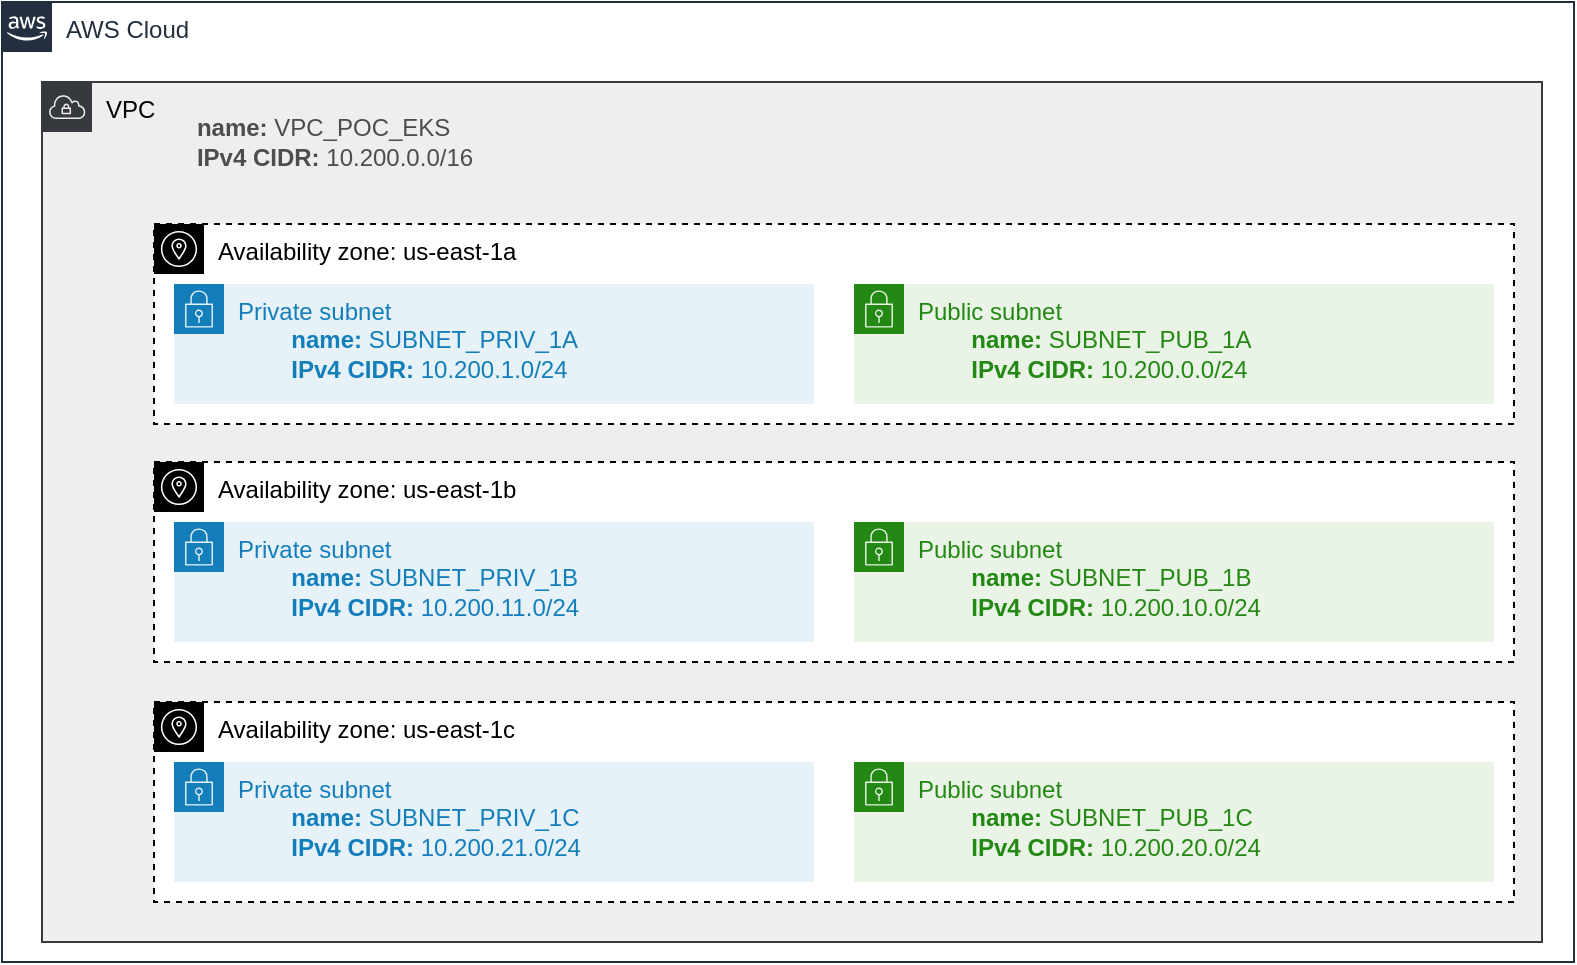 <mxfile version="20.2.3" type="device" pages="2"><diagram id="Ht1M8jgEwFfnCIfOTk4-" name="1-Subnets"><mxGraphModel dx="868" dy="545" grid="1" gridSize="10" guides="1" tooltips="1" connect="1" arrows="1" fold="1" page="1" pageScale="1" pageWidth="1169" pageHeight="827" math="0" shadow="0"><root><mxCell id="0"/><mxCell id="1" parent="0"/><mxCell id="768oJh5gv7UrBrMO185p-5" value="AWS Cloud" style="points=[[0,0],[0.25,0],[0.5,0],[0.75,0],[1,0],[1,0.25],[1,0.5],[1,0.75],[1,1],[0.75,1],[0.5,1],[0.25,1],[0,1],[0,0.75],[0,0.5],[0,0.25]];outlineConnect=0;gradientColor=none;html=1;whiteSpace=wrap;fontSize=12;fontStyle=0;shape=mxgraph.aws4.group;grIcon=mxgraph.aws4.group_aws_cloud_alt;strokeColor=#232F3E;fillColor=none;verticalAlign=top;align=left;spacingLeft=30;fontColor=#232F3E;dashed=0;labelBackgroundColor=#ffffff;container=0;pointerEvents=0;collapsible=0;recursiveResize=0;" parent="1" vertex="1"><mxGeometry x="30" y="50" width="786" height="480" as="geometry"/></mxCell><mxCell id="768oJh5gv7UrBrMO185p-48" value="VPC" style="sketch=0;outlineConnect=0;html=1;whiteSpace=wrap;fontSize=12;fontStyle=0;shape=mxgraph.aws4.group;grIcon=mxgraph.aws4.group_vpc;strokeColor=#36393d;fillColor=#eeeeee;verticalAlign=top;align=left;spacingLeft=30;dashed=0;" parent="1" vertex="1"><mxGeometry x="50" y="90" width="750" height="430" as="geometry"/></mxCell><mxCell id="768oJh5gv7UrBrMO185p-39" value="Availability zone: us-east-1c" style="sketch=0;outlineConnect=0;html=1;whiteSpace=wrap;fontSize=12;fontStyle=0;shape=mxgraph.aws4.group;grIcon=mxgraph.aws4.group_availability_zone;verticalAlign=top;align=left;spacingLeft=30;dashed=1;" parent="1" vertex="1"><mxGeometry x="106" y="400" width="680" height="100" as="geometry"/></mxCell><mxCell id="768oJh5gv7UrBrMO185p-37" value="Availability zone: us-east-1b" style="sketch=0;outlineConnect=0;html=1;whiteSpace=wrap;fontSize=12;fontStyle=0;shape=mxgraph.aws4.group;grIcon=mxgraph.aws4.group_availability_zone;verticalAlign=top;align=left;spacingLeft=30;dashed=1;" parent="1" vertex="1"><mxGeometry x="106" y="280" width="680" height="100" as="geometry"/></mxCell><mxCell id="768oJh5gv7UrBrMO185p-36" value="Availability zone: us-east-1a" style="sketch=0;outlineConnect=0;html=1;whiteSpace=wrap;fontSize=12;fontStyle=0;shape=mxgraph.aws4.group;grIcon=mxgraph.aws4.group_availability_zone;verticalAlign=top;align=left;spacingLeft=30;dashed=1;" parent="1" vertex="1"><mxGeometry x="106" y="161" width="680" height="100" as="geometry"/></mxCell><mxCell id="768oJh5gv7UrBrMO185p-13" value="Private subnet&lt;br&gt;&lt;span style=&quot;&quot;&gt;&#9;&lt;/span&gt;&lt;span style=&quot;white-space: pre;&quot;&gt;&#9;&lt;/span&gt;&lt;b&gt;name:&lt;/b&gt;&amp;nbsp;SUBNET_PRIV_1A&lt;br&gt;&lt;span style=&quot;&quot;&gt;&#9;&lt;/span&gt;&lt;span style=&quot;white-space: pre;&quot;&gt;&#9;&lt;/span&gt;&lt;b&gt;IPv4 CIDR:&lt;/b&gt; 10.200.1.0/24" style="points=[[0,0],[0.25,0],[0.5,0],[0.75,0],[1,0],[1,0.25],[1,0.5],[1,0.75],[1,1],[0.75,1],[0.5,1],[0.25,1],[0,1],[0,0.75],[0,0.5],[0,0.25]];outlineConnect=0;gradientColor=none;html=1;whiteSpace=wrap;fontSize=12;fontStyle=0;container=1;pointerEvents=0;collapsible=0;recursiveResize=0;shape=mxgraph.aws4.group;grIcon=mxgraph.aws4.group_security_group;grStroke=0;strokeColor=#147EBA;fillColor=#E6F2F8;verticalAlign=top;align=left;spacingLeft=30;fontColor=#147EBA;dashed=0;" parent="1" vertex="1"><mxGeometry x="116" y="191" width="320" height="60" as="geometry"/></mxCell><mxCell id="768oJh5gv7UrBrMO185p-25" value="Private subnet&lt;br&gt;&lt;span style=&quot;&quot;&gt;&#9;&lt;/span&gt;&lt;span style=&quot;&quot;&gt;&#9;&lt;/span&gt;&lt;b&gt;&lt;span style=&quot;&quot;&gt;&#9;&lt;/span&gt;&lt;span style=&quot;white-space: pre;&quot;&gt;&#9;&lt;/span&gt;name:&lt;/b&gt;&amp;nbsp;SUBNET_PRIV_1B&lt;br&gt;&lt;span style=&quot;&quot;&gt;&#9;&lt;/span&gt;&lt;span style=&quot;&quot;&gt;&#9;&lt;/span&gt;&lt;b&gt;&lt;span style=&quot;&quot;&gt;&#9;&lt;/span&gt;&lt;/b&gt;&lt;b&gt;&lt;span style=&quot;white-space: pre;&quot;&gt;&#9;&lt;/span&gt;IPv4 CIDR&lt;/b&gt;&lt;b&gt;:&lt;/b&gt;&amp;nbsp;10.200.11.0/24" style="points=[[0,0],[0.25,0],[0.5,0],[0.75,0],[1,0],[1,0.25],[1,0.5],[1,0.75],[1,1],[0.75,1],[0.5,1],[0.25,1],[0,1],[0,0.75],[0,0.5],[0,0.25]];outlineConnect=0;gradientColor=none;html=1;whiteSpace=wrap;fontSize=12;fontStyle=0;container=1;pointerEvents=0;collapsible=0;recursiveResize=0;shape=mxgraph.aws4.group;grIcon=mxgraph.aws4.group_security_group;grStroke=0;strokeColor=#147EBA;fillColor=#E6F2F8;verticalAlign=top;align=left;spacingLeft=30;fontColor=#147EBA;dashed=0;" parent="1" vertex="1"><mxGeometry x="116" y="310" width="320" height="60" as="geometry"/></mxCell><mxCell id="768oJh5gv7UrBrMO185p-26" value="Private subnet&lt;br&gt;&lt;span style=&quot;&quot;&gt;&#9;&lt;/span&gt;&lt;span style=&quot;&quot;&gt;&#9;&lt;/span&gt;&lt;b&gt;&lt;span style=&quot;&quot;&gt;&#9;&lt;/span&gt;&lt;span style=&quot;white-space: pre;&quot;&gt;&#9;&lt;/span&gt;name:&lt;/b&gt;&amp;nbsp;&lt;span style=&quot;background-color: initial;&quot;&gt;SUBNET_PRIV_1C&lt;br&gt;&lt;/span&gt;&lt;span style=&quot;&quot;&gt;&#9;&lt;/span&gt;&lt;span style=&quot;&quot;&gt;&#9;&lt;/span&gt;&lt;b&gt;&lt;span style=&quot;&quot;&gt;&#9;&lt;/span&gt;&lt;/b&gt;&lt;b&gt;&lt;span style=&quot;white-space: pre;&quot;&gt;&#9;&lt;/span&gt;IPv4 CIDR&lt;/b&gt;&lt;b&gt;:&lt;/b&gt;&amp;nbsp;10.200.21.0/24" style="points=[[0,0],[0.25,0],[0.5,0],[0.75,0],[1,0],[1,0.25],[1,0.5],[1,0.75],[1,1],[0.75,1],[0.5,1],[0.25,1],[0,1],[0,0.75],[0,0.5],[0,0.25]];outlineConnect=0;gradientColor=none;html=1;whiteSpace=wrap;fontSize=12;fontStyle=0;container=1;pointerEvents=0;collapsible=0;recursiveResize=0;shape=mxgraph.aws4.group;grIcon=mxgraph.aws4.group_security_group;grStroke=0;strokeColor=#147EBA;fillColor=#E6F2F8;verticalAlign=top;align=left;spacingLeft=30;fontColor=#147EBA;dashed=0;" parent="1" vertex="1"><mxGeometry x="116" y="430" width="320" height="60" as="geometry"/></mxCell><mxCell id="768oJh5gv7UrBrMO185p-24" value="Public subnet&lt;br&gt;&lt;span style=&quot;&quot;&gt;&#9;&lt;/span&gt;&lt;b&gt;&lt;span style=&quot;white-space: pre;&quot;&gt;&#9;&lt;/span&gt;name:&lt;/b&gt;&amp;nbsp;SUBNET_PUB_1A&lt;span style=&quot;background-color: initial;&quot;&gt;&lt;br&gt;&lt;/span&gt;&lt;span style=&quot;&quot;&gt;&#9;&lt;/span&gt;&lt;b&gt;&lt;span style=&quot;white-space: pre;&quot;&gt;&#9;&lt;/span&gt;IPv4 CIDR:&lt;/b&gt; 10.200.0.0/24" style="points=[[0,0],[0.25,0],[0.5,0],[0.75,0],[1,0],[1,0.25],[1,0.5],[1,0.75],[1,1],[0.75,1],[0.5,1],[0.25,1],[0,1],[0,0.75],[0,0.5],[0,0.25]];outlineConnect=0;gradientColor=none;html=1;whiteSpace=wrap;fontSize=12;fontStyle=0;container=1;pointerEvents=0;collapsible=0;recursiveResize=0;shape=mxgraph.aws4.group;grIcon=mxgraph.aws4.group_security_group;grStroke=0;strokeColor=#248814;fillColor=#E9F3E6;verticalAlign=top;align=left;spacingLeft=30;fontColor=#248814;dashed=0;" parent="1" vertex="1"><mxGeometry x="456" y="191" width="320" height="60" as="geometry"/></mxCell><mxCell id="768oJh5gv7UrBrMO185p-31" value="Public subnet&lt;br&gt;&lt;span style=&quot;&quot;&gt;&#9;&lt;/span&gt;&lt;b&gt;&lt;span style=&quot;&quot;&gt;&#9;&lt;/span&gt;&lt;span style=&quot;white-space: pre;&quot;&gt;&#9;&lt;/span&gt;name:&lt;/b&gt;&amp;nbsp;&lt;span style=&quot;background-color: initial;&quot;&gt;SUBNET_PUB_1B&lt;br&gt;&lt;/span&gt;&lt;span style=&quot;&quot;&gt;&#9;&lt;/span&gt;&lt;b&gt;&lt;span style=&quot;&quot;&gt;&#9;&lt;/span&gt;&lt;/b&gt;&lt;b&gt;&lt;span style=&quot;white-space: pre;&quot;&gt;&#9;&lt;/span&gt;IPv4 CIDR&lt;/b&gt;&lt;b&gt;:&lt;/b&gt;&amp;nbsp;10.200.10.0/24" style="points=[[0,0],[0.25,0],[0.5,0],[0.75,0],[1,0],[1,0.25],[1,0.5],[1,0.75],[1,1],[0.75,1],[0.5,1],[0.25,1],[0,1],[0,0.75],[0,0.5],[0,0.25]];outlineConnect=0;gradientColor=none;html=1;whiteSpace=wrap;fontSize=12;fontStyle=0;container=1;pointerEvents=0;collapsible=0;recursiveResize=0;shape=mxgraph.aws4.group;grIcon=mxgraph.aws4.group_security_group;grStroke=0;strokeColor=#248814;fillColor=#E9F3E6;verticalAlign=top;align=left;spacingLeft=30;fontColor=#248814;dashed=0;" parent="1" vertex="1"><mxGeometry x="456" y="310" width="320" height="60" as="geometry"/></mxCell><mxCell id="768oJh5gv7UrBrMO185p-32" value="Public subnet&lt;br&gt;&lt;span style=&quot;&quot;&gt;&#9;&lt;/span&gt;&lt;b&gt;&lt;span style=&quot;&quot;&gt;&#9;&lt;/span&gt;&lt;span style=&quot;white-space: pre;&quot;&gt;&#9;&lt;/span&gt;name:&lt;/b&gt;&amp;nbsp;&lt;span style=&quot;background-color: initial;&quot;&gt;SUBNET_PUB_1C&lt;br&gt;&lt;/span&gt;&lt;span style=&quot;&quot;&gt;&#9;&lt;/span&gt;&lt;b&gt;&lt;span style=&quot;&quot;&gt;&#9;&lt;/span&gt;&lt;/b&gt;&lt;b&gt;&lt;span style=&quot;white-space: pre;&quot;&gt;&#9;&lt;/span&gt;IPv4 CIDR&lt;/b&gt;&lt;b&gt;:&lt;/b&gt;&amp;nbsp;10.200.20.0/24" style="points=[[0,0],[0.25,0],[0.5,0],[0.75,0],[1,0],[1,0.25],[1,0.5],[1,0.75],[1,1],[0.75,1],[0.5,1],[0.25,1],[0,1],[0,0.75],[0,0.5],[0,0.25]];outlineConnect=0;gradientColor=none;html=1;whiteSpace=wrap;fontSize=12;fontStyle=0;container=1;pointerEvents=0;collapsible=0;recursiveResize=0;shape=mxgraph.aws4.group;grIcon=mxgraph.aws4.group_security_group;grStroke=0;strokeColor=#248814;fillColor=#E9F3E6;verticalAlign=top;align=left;spacingLeft=30;fontColor=#248814;dashed=0;" parent="1" vertex="1"><mxGeometry x="456" y="430" width="320" height="60" as="geometry"/></mxCell><mxCell id="768oJh5gv7UrBrMO185p-43" value="&lt;div style=&quot;text-align: left;&quot;&gt;&lt;span style=&quot;background-color: initial;&quot;&gt;&lt;font color=&quot;#4d4d4d&quot;&gt;&lt;b style=&quot;&quot;&gt;name:&lt;/b&gt;&amp;nbsp;VPC_POC_EKS&lt;/font&gt;&lt;/span&gt;&lt;/div&gt;&lt;div style=&quot;text-align: left;&quot;&gt;&lt;span style=&quot;background-color: initial;&quot;&gt;&lt;font color=&quot;#4d4d4d&quot;&gt;&lt;b style=&quot;&quot;&gt;IPv4 CIDR:&lt;/b&gt; 10.200.0.0/16&lt;/font&gt;&lt;/span&gt;&lt;/div&gt;" style="text;html=1;align=center;verticalAlign=middle;resizable=0;points=[];autosize=1;strokeColor=none;fillColor=none;" parent="1" vertex="1"><mxGeometry x="116" y="100" width="160" height="40" as="geometry"/></mxCell></root></mxGraphModel></diagram><diagram id="zleC_StZbvu1hpLRjQJj" name="2-Route tables"><mxGraphModel dx="1447" dy="908" grid="1" gridSize="10" guides="1" tooltips="1" connect="1" arrows="1" fold="1" page="1" pageScale="1" pageWidth="827" pageHeight="1169" math="0" shadow="0"><root><mxCell id="0"/><mxCell id="1" parent="0"/><mxCell id="KwpHoJULI5fgn0fOC-iF-1" value="AWS Cloud" style="points=[[0,0],[0.25,0],[0.5,0],[0.75,0],[1,0],[1,0.25],[1,0.5],[1,0.75],[1,1],[0.75,1],[0.5,1],[0.25,1],[0,1],[0,0.75],[0,0.5],[0,0.25]];outlineConnect=0;gradientColor=none;html=1;whiteSpace=wrap;fontSize=12;fontStyle=0;shape=mxgraph.aws4.group;grIcon=mxgraph.aws4.group_aws_cloud_alt;strokeColor=#232F3E;fillColor=none;verticalAlign=top;align=left;spacingLeft=30;fontColor=#232F3E;dashed=0;labelBackgroundColor=#ffffff;container=0;pointerEvents=0;collapsible=0;recursiveResize=0;" parent="1" vertex="1"><mxGeometry x="23" y="52" width="1027" height="618" as="geometry"/></mxCell><mxCell id="ObKt_9tCBtMdwbpoJ4I7-1" value="VPC" style="sketch=0;outlineConnect=0;html=1;whiteSpace=wrap;fontSize=12;fontStyle=0;shape=mxgraph.aws4.group;grIcon=mxgraph.aws4.group_vpc;strokeColor=#36393d;fillColor=#eeeeee;verticalAlign=top;align=left;spacingLeft=30;dashed=0;" parent="1" vertex="1"><mxGeometry x="38" y="86" width="992" height="574" as="geometry"/></mxCell><mxCell id="xpWKm6H70tQRXLRLsHxL-5" value="" style="rounded=0;whiteSpace=wrap;html=1;fontSize=14;dashed=1;" parent="1" vertex="1"><mxGeometry x="332.25" y="416" width="301.75" height="224" as="geometry"/></mxCell><mxCell id="vTVEzHPuV_WTuaYARSnZ-19" value="" style="rounded=0;whiteSpace=wrap;html=1;fontSize=14;dashed=1;" parent="1" vertex="1"><mxGeometry x="692" y="416" width="315" height="224" as="geometry"/></mxCell><mxCell id="aciIftQFyDVIFVMua8bJ-12" value="Public subnet&lt;br&gt;&lt;b&gt;name:&lt;/b&gt;&amp;nbsp;&lt;span style=&quot;background-color: initial;&quot;&gt;SUBNET_PUB_1A&lt;/span&gt;" style="points=[[0,0],[0.25,0],[0.5,0],[0.75,0],[1,0],[1,0.25],[1,0.5],[1,0.75],[1,1],[0.75,1],[0.5,1],[0.25,1],[0,1],[0,0.75],[0,0.5],[0,0.25]];outlineConnect=0;gradientColor=none;html=1;whiteSpace=wrap;fontSize=12;fontStyle=0;container=1;pointerEvents=0;collapsible=0;recursiveResize=0;shape=mxgraph.aws4.group;grIcon=mxgraph.aws4.group_security_group;grStroke=0;strokeColor=#248814;fillColor=#E9F3E6;verticalAlign=top;align=left;spacingLeft=30;fontColor=#248814;dashed=0;" parent="1" vertex="1"><mxGeometry x="720.75" y="476" width="266.25" height="40" as="geometry"/></mxCell><mxCell id="aciIftQFyDVIFVMua8bJ-13" value="Public subnet&lt;br&gt;&lt;b&gt;name:&lt;/b&gt;&amp;nbsp;&lt;span style=&quot;background-color: initial;&quot;&gt;SUBNET_PUB_1B&lt;/span&gt;" style="points=[[0,0],[0.25,0],[0.5,0],[0.75,0],[1,0],[1,0.25],[1,0.5],[1,0.75],[1,1],[0.75,1],[0.5,1],[0.25,1],[0,1],[0,0.75],[0,0.5],[0,0.25]];outlineConnect=0;gradientColor=none;html=1;whiteSpace=wrap;fontSize=12;fontStyle=0;container=1;pointerEvents=0;collapsible=0;recursiveResize=0;shape=mxgraph.aws4.group;grIcon=mxgraph.aws4.group_security_group;grStroke=0;strokeColor=#248814;fillColor=#E9F3E6;verticalAlign=top;align=left;spacingLeft=30;fontColor=#248814;dashed=0;" parent="1" vertex="1"><mxGeometry x="720.75" y="525" width="266.25" height="41" as="geometry"/></mxCell><mxCell id="aciIftQFyDVIFVMua8bJ-14" value="Public subnet&lt;br&gt;&lt;b&gt;name:&lt;/b&gt;&amp;nbsp;&lt;span style=&quot;background-color: initial;&quot;&gt;SUBNET_PUB_1C&lt;/span&gt;" style="points=[[0,0],[0.25,0],[0.5,0],[0.75,0],[1,0],[1,0.25],[1,0.5],[1,0.75],[1,1],[0.75,1],[0.5,1],[0.25,1],[0,1],[0,0.75],[0,0.5],[0,0.25]];outlineConnect=0;gradientColor=none;html=1;whiteSpace=wrap;fontSize=12;fontStyle=0;container=1;pointerEvents=0;collapsible=0;recursiveResize=0;shape=mxgraph.aws4.group;grIcon=mxgraph.aws4.group_security_group;grStroke=0;strokeColor=#248814;fillColor=#E9F3E6;verticalAlign=top;align=left;spacingLeft=30;fontColor=#248814;dashed=0;" parent="1" vertex="1"><mxGeometry x="720.75" y="575" width="266.25" height="41" as="geometry"/></mxCell><mxCell id="aciIftQFyDVIFVMua8bJ-23" value="&lt;span style=&quot;background-color: initial;&quot;&gt;&lt;br&gt;&lt;/span&gt;" style="outlineConnect=0;dashed=0;verticalLabelPosition=bottom;verticalAlign=top;align=center;html=1;shape=mxgraph.aws3.route_table;fillColor=#F58536;gradientColor=none;strokeColor=#3E4345;fontSize=14;" parent="1" vertex="1"><mxGeometry x="78" y="379" width="75" height="69" as="geometry"/></mxCell><mxCell id="vTVEzHPuV_WTuaYARSnZ-14" style="edgeStyle=orthogonalEdgeStyle;curved=1;rounded=0;orthogonalLoop=1;jettySize=auto;html=1;fontSize=14;fontColor=#4D4D4D;endArrow=classic;endFill=1;exitX=0.5;exitY=0;exitDx=0;exitDy=0;exitPerimeter=0;" parent="1" source="aciIftQFyDVIFVMua8bJ-25" edge="1"><mxGeometry relative="1" as="geometry"><mxPoint x="585" y="306" as="targetPoint"/><mxPoint x="708.25" y="379" as="sourcePoint"/></mxGeometry></mxCell><mxCell id="vTVEzHPuV_WTuaYARSnZ-16" style="edgeStyle=orthogonalEdgeStyle;curved=1;rounded=0;orthogonalLoop=1;jettySize=auto;html=1;fontSize=14;fontColor=#4D4D4D;endArrow=classic;endFill=1;" parent="1" source="aciIftQFyDVIFVMua8bJ-25" edge="1"><mxGeometry relative="1" as="geometry"><mxPoint x="755.25" y="316.0" as="targetPoint"/></mxGeometry></mxCell><mxCell id="aciIftQFyDVIFVMua8bJ-25" value="&lt;span style=&quot;background-color: initial;&quot;&gt;&lt;br&gt;&lt;/span&gt;" style="outlineConnect=0;dashed=0;verticalLabelPosition=bottom;verticalAlign=top;align=center;html=1;shape=mxgraph.aws3.route_table;fillColor=#F58536;gradientColor=none;strokeColor=#3E4345;fontSize=14;" parent="1" vertex="1"><mxGeometry x="717.75" y="379" width="75" height="69" as="geometry"/></mxCell><mxCell id="vTVEzHPuV_WTuaYARSnZ-3" value="&lt;font style=&quot;font-size: 14px;&quot;&gt;&lt;font color=&quot;#6600cc&quot;&gt;Transit Gateway&amp;nbsp;&lt;br&gt;&lt;b&gt;name:&lt;/b&gt;&amp;nbsp;TG_COMPANY&lt;/font&gt;&lt;span style=&quot;background-color: initial;&quot;&gt;&lt;br&gt;&lt;/span&gt;&lt;/font&gt;" style="sketch=0;points=[[0,0,0],[0.25,0,0],[0.5,0,0],[0.75,0,0],[1,0,0],[0,1,0],[0.25,1,0],[0.5,1,0],[0.75,1,0],[1,1,0],[0,0.25,0],[0,0.5,0],[0,0.75,0],[1,0.25,0],[1,0.5,0],[1,0.75,0]];outlineConnect=0;fontColor=#232F3E;gradientColor=#945DF2;gradientDirection=north;fillColor=#5A30B5;strokeColor=#ffffff;dashed=0;verticalLabelPosition=bottom;verticalAlign=top;align=center;html=1;fontSize=12;fontStyle=0;aspect=fixed;shape=mxgraph.aws4.resourceIcon;resIcon=mxgraph.aws4.transit_gateway;" parent="1" vertex="1"><mxGeometry x="543.25" y="184" width="78" height="78" as="geometry"/></mxCell><mxCell id="vTVEzHPuV_WTuaYARSnZ-4" value="&lt;font color=&quot;#994c00&quot;&gt;Internet Gateway&lt;br&gt;&lt;b&gt;name:&lt;/b&gt;&amp;nbsp;&lt;/font&gt;&lt;span style=&quot;background-color: initial;&quot;&gt;&lt;font color=&quot;#994c00&quot;&gt;INTERNET_GT&lt;/font&gt;&lt;br&gt;&lt;/span&gt;" style="outlineConnect=0;dashed=0;verticalLabelPosition=bottom;verticalAlign=top;align=center;html=1;shape=mxgraph.aws3.internet_gateway;fillColor=#F58534;gradientColor=none;strokeColor=#3E4345;fontSize=14;fontColor=#4D4D4D;" parent="1" vertex="1"><mxGeometry x="720.75" y="199" width="69" height="72" as="geometry"/></mxCell><mxCell id="OvDXGUX-ZpcS2pyJpI3k-5" style="edgeStyle=orthogonalEdgeStyle;curved=1;rounded=0;orthogonalLoop=1;jettySize=auto;html=1;fontSize=14;fontColor=#6600CC;endArrow=classic;endFill=1;entryX=0;entryY=0.5;entryDx=0;entryDy=0;entryPerimeter=0;" parent="1" source="vTVEzHPuV_WTuaYARSnZ-5" target="N-eS7e6JnRga7mJ1KqcJ-1" edge="1"><mxGeometry relative="1" as="geometry"><Array as="points"><mxPoint x="392" y="116"/></Array></mxGeometry></mxCell><mxCell id="vTVEzHPuV_WTuaYARSnZ-5" value="&lt;font color=&quot;#994c00&quot;&gt;NAT Gateway&lt;br&gt;&lt;b&gt;name:&lt;/b&gt;&amp;nbsp;NAT_GT_1A&lt;/font&gt;" style="outlineConnect=0;dashed=0;verticalLabelPosition=bottom;verticalAlign=top;align=center;html=1;shape=mxgraph.aws3.vpc_nat_gateway;fillColor=#F58534;gradientColor=none;strokeColor=#3E4345;fontSize=14;fontColor=#4D4D4D;" parent="1" vertex="1"><mxGeometry x="357.75" y="202" width="69" height="72" as="geometry"/></mxCell><mxCell id="vTVEzHPuV_WTuaYARSnZ-8" style="edgeStyle=orthogonalEdgeStyle;rounded=0;orthogonalLoop=1;jettySize=auto;html=1;fontSize=14;fontColor=#4D4D4D;endArrow=classic;endFill=1;curved=1;exitX=0.5;exitY=0;exitDx=0;exitDy=0;exitPerimeter=0;" parent="1" source="vTVEzHPuV_WTuaYARSnZ-6" edge="1"><mxGeometry relative="1" as="geometry"><mxPoint x="585" y="306" as="targetPoint"/><mxPoint x="345.25" y="379" as="sourcePoint"/></mxGeometry></mxCell><mxCell id="vTVEzHPuV_WTuaYARSnZ-17" style="edgeStyle=orthogonalEdgeStyle;curved=1;rounded=0;orthogonalLoop=1;jettySize=auto;html=1;fontSize=14;fontColor=#4D4D4D;endArrow=classic;endFill=1;" parent="1" source="vTVEzHPuV_WTuaYARSnZ-6" edge="1"><mxGeometry relative="1" as="geometry"><mxPoint x="392" y="316" as="targetPoint"/></mxGeometry></mxCell><mxCell id="vTVEzHPuV_WTuaYARSnZ-6" value="&lt;span style=&quot;background-color: initial;&quot;&gt;&lt;br&gt;&lt;/span&gt;" style="outlineConnect=0;dashed=0;verticalLabelPosition=bottom;verticalAlign=top;align=center;html=1;shape=mxgraph.aws3.route_table;fillColor=#F58536;gradientColor=none;strokeColor=#3E4345;fontSize=14;" parent="1" vertex="1"><mxGeometry x="354.75" y="379" width="75" height="69" as="geometry"/></mxCell><mxCell id="xpWKm6H70tQRXLRLsHxL-2" value="&lt;font style=&quot;&quot; color=&quot;#994c00&quot;&gt;Route table&lt;br&gt;&lt;/font&gt;&lt;span style=&quot;color: rgb(0, 0, 0); background-color: initial;&quot;&gt;&lt;font color=&quot;#994c00&quot;&gt;&lt;b&gt;name:&lt;/b&gt;&amp;nbsp;RT_INTERNET_GT&lt;/font&gt;&lt;/span&gt;" style="text;html=1;strokeColor=none;fillColor=none;align=left;verticalAlign=middle;whiteSpace=wrap;rounded=0;dashed=1;fontSize=14;fontColor=#6600CC;" parent="1" vertex="1"><mxGeometry x="805.25" y="426" width="190" height="30" as="geometry"/></mxCell><mxCell id="xpWKm6H70tQRXLRLsHxL-3" style="edgeStyle=orthogonalEdgeStyle;curved=1;rounded=0;orthogonalLoop=1;jettySize=auto;html=1;exitX=0.5;exitY=1;exitDx=0;exitDy=0;fontSize=14;fontColor=#6600CC;endArrow=classic;endFill=1;" parent="1" source="vTVEzHPuV_WTuaYARSnZ-19" target="vTVEzHPuV_WTuaYARSnZ-19" edge="1"><mxGeometry relative="1" as="geometry"/></mxCell><mxCell id="aciIftQFyDVIFVMua8bJ-9" value="Private subnet&lt;br&gt;&lt;b&gt;name:&lt;/b&gt;&amp;nbsp;SUBNET_PRIV_1A" style="points=[[0,0],[0.25,0],[0.5,0],[0.75,0],[1,0],[1,0.25],[1,0.5],[1,0.75],[1,1],[0.75,1],[0.5,1],[0.25,1],[0,1],[0,0.75],[0,0.5],[0,0.25]];outlineConnect=0;gradientColor=none;html=1;whiteSpace=wrap;fontSize=12;fontStyle=0;container=1;pointerEvents=0;collapsible=0;recursiveResize=0;shape=mxgraph.aws4.group;grIcon=mxgraph.aws4.group_security_group;grStroke=0;strokeColor=#147EBA;fillColor=#E6F2F8;verticalAlign=top;align=left;spacingLeft=30;fontColor=#147EBA;dashed=0;" parent="1" vertex="1"><mxGeometry x="357.25" y="476" width="256.75" height="40" as="geometry"/></mxCell><mxCell id="aciIftQFyDVIFVMua8bJ-10" value="Private subnet&lt;br&gt;&lt;b&gt;name:&lt;/b&gt;&amp;nbsp;SUBNET_PRIV_1B" style="points=[[0,0],[0.25,0],[0.5,0],[0.75,0],[1,0],[1,0.25],[1,0.5],[1,0.75],[1,1],[0.75,1],[0.5,1],[0.25,1],[0,1],[0,0.75],[0,0.5],[0,0.25]];outlineConnect=0;gradientColor=none;html=1;whiteSpace=wrap;fontSize=12;fontStyle=0;container=1;pointerEvents=0;collapsible=0;recursiveResize=0;shape=mxgraph.aws4.group;grIcon=mxgraph.aws4.group_security_group;grStroke=0;strokeColor=#147EBA;fillColor=#E6F2F8;verticalAlign=top;align=left;spacingLeft=30;fontColor=#147EBA;dashed=0;" parent="1" vertex="1"><mxGeometry x="357.75" y="525" width="256.25" height="41" as="geometry"/></mxCell><mxCell id="aciIftQFyDVIFVMua8bJ-11" value="Private subnet&lt;br&gt;&lt;b&gt;name:&lt;/b&gt;&amp;nbsp;&lt;span style=&quot;background-color: initial;&quot;&gt;SUBNET_PRIV_1C&lt;/span&gt;" style="points=[[0,0],[0.25,0],[0.5,0],[0.75,0],[1,0],[1,0.25],[1,0.5],[1,0.75],[1,1],[0.75,1],[0.5,1],[0.25,1],[0,1],[0,0.75],[0,0.5],[0,0.25]];outlineConnect=0;gradientColor=none;html=1;whiteSpace=wrap;fontSize=12;fontStyle=0;container=1;pointerEvents=0;collapsible=0;recursiveResize=0;shape=mxgraph.aws4.group;grIcon=mxgraph.aws4.group_security_group;grStroke=0;strokeColor=#147EBA;fillColor=#E6F2F8;verticalAlign=top;align=left;spacingLeft=30;fontColor=#147EBA;dashed=0;" parent="1" vertex="1"><mxGeometry x="357.75" y="575" width="256.25" height="41" as="geometry"/></mxCell><mxCell id="xpWKm6H70tQRXLRLsHxL-6" value="&lt;font style=&quot;&quot; color=&quot;#994c00&quot;&gt;Route table&lt;br&gt;&lt;/font&gt;&lt;span style=&quot;color: rgb(0, 0, 0); background-color: initial;&quot;&gt;&lt;font color=&quot;#994c00&quot;&gt;&lt;b&gt;name:&lt;/b&gt;&amp;nbsp;RT_TRANSIT_GT&lt;/font&gt;&lt;/span&gt;" style="text;html=1;strokeColor=none;fillColor=none;align=left;verticalAlign=middle;whiteSpace=wrap;rounded=0;dashed=1;fontSize=14;fontColor=#6600CC;" parent="1" vertex="1"><mxGeometry x="442.25" y="426" width="170" height="30" as="geometry"/></mxCell><mxCell id="ObKt_9tCBtMdwbpoJ4I7-3" value="&lt;div style=&quot;text-align: left;&quot;&gt;&lt;span style=&quot;background-color: initial; font-size: 14px;&quot;&gt;&lt;font style=&quot;font-size: 14px;&quot; color=&quot;#4d4d4d&quot;&gt;&lt;b style=&quot;&quot;&gt;name:&lt;/b&gt;&amp;nbsp;VPC_POC_EKS&lt;br&gt;&lt;/font&gt;&lt;/span&gt;&lt;/div&gt;" style="text;html=1;align=center;verticalAlign=middle;resizable=0;points=[];autosize=1;strokeColor=none;fillColor=none;" parent="1" vertex="1"><mxGeometry x="60" y="116" width="170" height="30" as="geometry"/></mxCell><mxCell id="ObKt_9tCBtMdwbpoJ4I7-4" value="&lt;font style=&quot;&quot; color=&quot;#994c00&quot;&gt;Route table:&lt;br&gt;&lt;b&gt;name:&lt;/b&gt;&amp;nbsp;&lt;/font&gt;&lt;span style=&quot;color: rgb(0, 0, 0); background-color: initial;&quot;&gt;&lt;font color=&quot;#994c00&quot;&gt;RT_MAIN&lt;/font&gt;&lt;/span&gt;" style="text;html=1;strokeColor=none;fillColor=none;align=left;verticalAlign=middle;whiteSpace=wrap;rounded=0;dashed=1;fontSize=14;fontColor=#6600CC;" parent="1" vertex="1"><mxGeometry x="168" y="426" width="170" height="30" as="geometry"/></mxCell><mxCell id="OvDXGUX-ZpcS2pyJpI3k-7" style="edgeStyle=orthogonalEdgeStyle;curved=1;rounded=0;orthogonalLoop=1;jettySize=auto;html=1;exitX=1;exitY=0.5;exitDx=0;exitDy=0;exitPerimeter=0;fontSize=14;fontColor=#CC6600;endArrow=classic;endFill=1;entryX=0.75;entryY=0;entryDx=0;entryDy=0;" parent="1" source="N-eS7e6JnRga7mJ1KqcJ-1" target="aciIftQFyDVIFVMua8bJ-12" edge="1"><mxGeometry relative="1" as="geometry"/></mxCell><mxCell id="N-eS7e6JnRga7mJ1KqcJ-1" value="&lt;font color=&quot;#cc6600&quot;&gt;Elastic IP Address&lt;br&gt;&lt;b&gt;name:&lt;/b&gt; EI_NAT_GT&lt;br&gt;&lt;/font&gt;" style="outlineConnect=0;dashed=0;verticalLabelPosition=bottom;verticalAlign=top;align=center;html=1;shape=mxgraph.aws3.elastic_ip;fillColor=#F58534;gradientColor=none;strokeColor=#663300;fontSize=14;fontColor=#6600CC;" parent="1" vertex="1"><mxGeometry x="657.75" y="106" width="76.5" height="21" as="geometry"/></mxCell></root></mxGraphModel></diagram></mxfile>